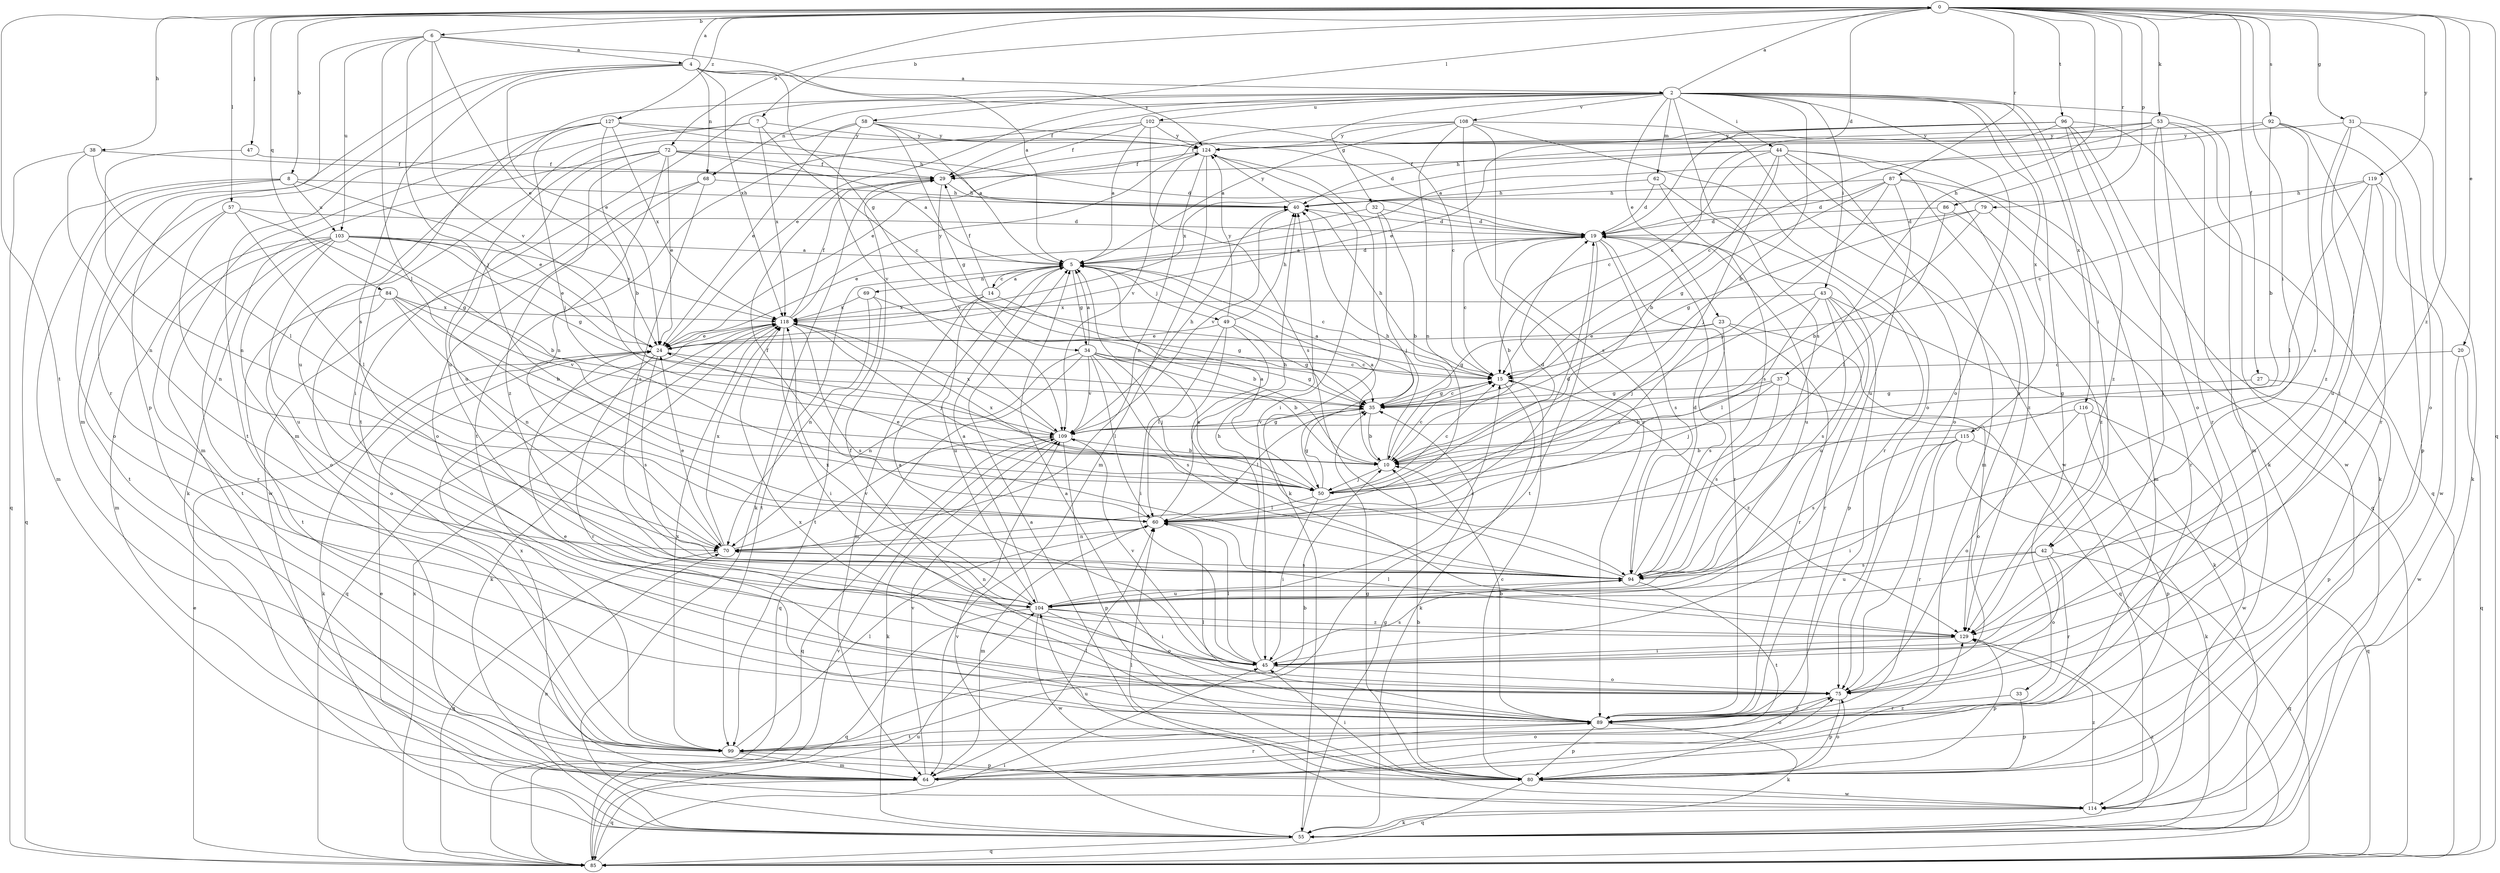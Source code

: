 strict digraph  {
0;
2;
4;
5;
6;
7;
8;
10;
14;
15;
19;
20;
23;
24;
27;
29;
31;
32;
33;
34;
35;
37;
38;
40;
42;
43;
44;
45;
47;
49;
50;
53;
55;
57;
58;
60;
62;
64;
68;
69;
70;
72;
75;
79;
80;
84;
85;
86;
87;
89;
92;
94;
96;
99;
102;
103;
104;
108;
109;
114;
115;
116;
118;
119;
124;
127;
129;
0 -> 6  [label=b];
0 -> 7  [label=b];
0 -> 8  [label=b];
0 -> 19  [label=d];
0 -> 20  [label=e];
0 -> 27  [label=f];
0 -> 31  [label=g];
0 -> 37  [label=h];
0 -> 38  [label=h];
0 -> 42  [label=i];
0 -> 47  [label=j];
0 -> 53  [label=k];
0 -> 57  [label=l];
0 -> 58  [label=l];
0 -> 72  [label=o];
0 -> 79  [label=p];
0 -> 84  [label=q];
0 -> 85  [label=q];
0 -> 86  [label=r];
0 -> 87  [label=r];
0 -> 92  [label=s];
0 -> 96  [label=t];
0 -> 99  [label=t];
0 -> 119  [label=y];
0 -> 127  [label=z];
0 -> 129  [label=z];
2 -> 0  [label=a];
2 -> 10  [label=b];
2 -> 23  [label=e];
2 -> 24  [label=e];
2 -> 29  [label=f];
2 -> 32  [label=g];
2 -> 33  [label=g];
2 -> 42  [label=i];
2 -> 43  [label=i];
2 -> 44  [label=i];
2 -> 55  [label=k];
2 -> 62  [label=m];
2 -> 64  [label=m];
2 -> 68  [label=n];
2 -> 75  [label=o];
2 -> 94  [label=s];
2 -> 99  [label=t];
2 -> 102  [label=u];
2 -> 108  [label=v];
2 -> 115  [label=x];
2 -> 116  [label=x];
4 -> 0  [label=a];
4 -> 2  [label=a];
4 -> 24  [label=e];
4 -> 34  [label=g];
4 -> 64  [label=m];
4 -> 68  [label=n];
4 -> 89  [label=r];
4 -> 94  [label=s];
4 -> 118  [label=x];
4 -> 124  [label=y];
5 -> 14  [label=c];
5 -> 15  [label=c];
5 -> 19  [label=d];
5 -> 34  [label=g];
5 -> 49  [label=j];
5 -> 69  [label=n];
5 -> 99  [label=t];
6 -> 4  [label=a];
6 -> 5  [label=a];
6 -> 24  [label=e];
6 -> 50  [label=j];
6 -> 60  [label=l];
6 -> 80  [label=p];
6 -> 103  [label=u];
6 -> 109  [label=v];
7 -> 15  [label=c];
7 -> 45  [label=i];
7 -> 64  [label=m];
7 -> 118  [label=x];
7 -> 124  [label=y];
8 -> 24  [label=e];
8 -> 40  [label=h];
8 -> 64  [label=m];
8 -> 75  [label=o];
8 -> 85  [label=q];
8 -> 103  [label=u];
10 -> 5  [label=a];
10 -> 15  [label=c];
10 -> 40  [label=h];
10 -> 50  [label=j];
14 -> 5  [label=a];
14 -> 29  [label=f];
14 -> 35  [label=g];
14 -> 64  [label=m];
14 -> 104  [label=u];
14 -> 118  [label=x];
15 -> 35  [label=g];
15 -> 40  [label=h];
15 -> 55  [label=k];
15 -> 129  [label=z];
19 -> 5  [label=a];
19 -> 10  [label=b];
19 -> 15  [label=c];
19 -> 80  [label=p];
19 -> 89  [label=r];
19 -> 94  [label=s];
19 -> 99  [label=t];
19 -> 104  [label=u];
20 -> 15  [label=c];
20 -> 85  [label=q];
20 -> 114  [label=w];
23 -> 24  [label=e];
23 -> 35  [label=g];
23 -> 85  [label=q];
23 -> 89  [label=r];
23 -> 94  [label=s];
24 -> 15  [label=c];
24 -> 55  [label=k];
24 -> 89  [label=r];
24 -> 94  [label=s];
27 -> 35  [label=g];
27 -> 80  [label=p];
29 -> 40  [label=h];
29 -> 55  [label=k];
29 -> 109  [label=v];
31 -> 45  [label=i];
31 -> 55  [label=k];
31 -> 75  [label=o];
31 -> 124  [label=y];
31 -> 129  [label=z];
32 -> 10  [label=b];
32 -> 19  [label=d];
32 -> 24  [label=e];
32 -> 50  [label=j];
33 -> 80  [label=p];
33 -> 89  [label=r];
34 -> 5  [label=a];
34 -> 10  [label=b];
34 -> 15  [label=c];
34 -> 35  [label=g];
34 -> 50  [label=j];
34 -> 60  [label=l];
34 -> 70  [label=n];
34 -> 85  [label=q];
34 -> 94  [label=s];
34 -> 109  [label=v];
35 -> 5  [label=a];
35 -> 10  [label=b];
35 -> 15  [label=c];
35 -> 60  [label=l];
35 -> 109  [label=v];
37 -> 10  [label=b];
37 -> 35  [label=g];
37 -> 50  [label=j];
37 -> 75  [label=o];
37 -> 94  [label=s];
38 -> 29  [label=f];
38 -> 60  [label=l];
38 -> 70  [label=n];
38 -> 85  [label=q];
40 -> 19  [label=d];
40 -> 109  [label=v];
40 -> 124  [label=y];
42 -> 75  [label=o];
42 -> 85  [label=q];
42 -> 89  [label=r];
42 -> 94  [label=s];
42 -> 104  [label=u];
43 -> 50  [label=j];
43 -> 55  [label=k];
43 -> 60  [label=l];
43 -> 89  [label=r];
43 -> 94  [label=s];
43 -> 104  [label=u];
43 -> 118  [label=x];
44 -> 10  [label=b];
44 -> 15  [label=c];
44 -> 29  [label=f];
44 -> 50  [label=j];
44 -> 64  [label=m];
44 -> 75  [label=o];
44 -> 85  [label=q];
44 -> 118  [label=x];
44 -> 129  [label=z];
45 -> 5  [label=a];
45 -> 40  [label=h];
45 -> 60  [label=l];
45 -> 75  [label=o];
45 -> 94  [label=s];
45 -> 109  [label=v];
47 -> 29  [label=f];
47 -> 70  [label=n];
49 -> 24  [label=e];
49 -> 35  [label=g];
49 -> 40  [label=h];
49 -> 45  [label=i];
49 -> 60  [label=l];
49 -> 124  [label=y];
49 -> 129  [label=z];
50 -> 5  [label=a];
50 -> 15  [label=c];
50 -> 19  [label=d];
50 -> 24  [label=e];
50 -> 35  [label=g];
50 -> 45  [label=i];
50 -> 60  [label=l];
50 -> 118  [label=x];
53 -> 15  [label=c];
53 -> 40  [label=h];
53 -> 45  [label=i];
53 -> 64  [label=m];
53 -> 89  [label=r];
53 -> 114  [label=w];
53 -> 124  [label=y];
55 -> 24  [label=e];
55 -> 35  [label=g];
55 -> 70  [label=n];
55 -> 85  [label=q];
55 -> 109  [label=v];
55 -> 129  [label=z];
57 -> 19  [label=d];
57 -> 35  [label=g];
57 -> 60  [label=l];
57 -> 70  [label=n];
57 -> 99  [label=t];
58 -> 5  [label=a];
58 -> 19  [label=d];
58 -> 24  [label=e];
58 -> 35  [label=g];
58 -> 104  [label=u];
58 -> 109  [label=v];
58 -> 124  [label=y];
60 -> 19  [label=d];
60 -> 29  [label=f];
60 -> 40  [label=h];
60 -> 64  [label=m];
60 -> 70  [label=n];
62 -> 19  [label=d];
62 -> 40  [label=h];
62 -> 89  [label=r];
62 -> 94  [label=s];
64 -> 60  [label=l];
64 -> 75  [label=o];
64 -> 85  [label=q];
64 -> 89  [label=r];
64 -> 109  [label=v];
64 -> 118  [label=x];
64 -> 129  [label=z];
68 -> 40  [label=h];
68 -> 75  [label=o];
68 -> 94  [label=s];
68 -> 114  [label=w];
69 -> 10  [label=b];
69 -> 70  [label=n];
69 -> 99  [label=t];
69 -> 118  [label=x];
70 -> 24  [label=e];
70 -> 85  [label=q];
70 -> 94  [label=s];
70 -> 109  [label=v];
70 -> 118  [label=x];
72 -> 5  [label=a];
72 -> 19  [label=d];
72 -> 24  [label=e];
72 -> 29  [label=f];
72 -> 55  [label=k];
72 -> 70  [label=n];
72 -> 104  [label=u];
72 -> 129  [label=z];
75 -> 80  [label=p];
75 -> 89  [label=r];
79 -> 10  [label=b];
79 -> 19  [label=d];
79 -> 35  [label=g];
79 -> 89  [label=r];
80 -> 5  [label=a];
80 -> 10  [label=b];
80 -> 15  [label=c];
80 -> 35  [label=g];
80 -> 45  [label=i];
80 -> 75  [label=o];
80 -> 85  [label=q];
80 -> 104  [label=u];
80 -> 114  [label=w];
84 -> 10  [label=b];
84 -> 70  [label=n];
84 -> 75  [label=o];
84 -> 99  [label=t];
84 -> 109  [label=v];
84 -> 118  [label=x];
85 -> 24  [label=e];
85 -> 45  [label=i];
85 -> 104  [label=u];
85 -> 109  [label=v];
85 -> 118  [label=x];
86 -> 19  [label=d];
86 -> 60  [label=l];
86 -> 129  [label=z];
87 -> 19  [label=d];
87 -> 35  [label=g];
87 -> 40  [label=h];
87 -> 50  [label=j];
87 -> 64  [label=m];
87 -> 104  [label=u];
87 -> 129  [label=z];
89 -> 5  [label=a];
89 -> 10  [label=b];
89 -> 24  [label=e];
89 -> 29  [label=f];
89 -> 55  [label=k];
89 -> 60  [label=l];
89 -> 80  [label=p];
89 -> 99  [label=t];
89 -> 118  [label=x];
92 -> 5  [label=a];
92 -> 10  [label=b];
92 -> 80  [label=p];
92 -> 89  [label=r];
92 -> 94  [label=s];
92 -> 124  [label=y];
94 -> 5  [label=a];
94 -> 19  [label=d];
94 -> 99  [label=t];
94 -> 104  [label=u];
96 -> 15  [label=c];
96 -> 24  [label=e];
96 -> 29  [label=f];
96 -> 55  [label=k];
96 -> 75  [label=o];
96 -> 85  [label=q];
96 -> 124  [label=y];
96 -> 129  [label=z];
99 -> 10  [label=b];
99 -> 60  [label=l];
99 -> 64  [label=m];
99 -> 75  [label=o];
99 -> 80  [label=p];
99 -> 118  [label=x];
102 -> 5  [label=a];
102 -> 15  [label=c];
102 -> 29  [label=f];
102 -> 94  [label=s];
102 -> 99  [label=t];
102 -> 124  [label=y];
103 -> 5  [label=a];
103 -> 10  [label=b];
103 -> 24  [label=e];
103 -> 35  [label=g];
103 -> 64  [label=m];
103 -> 75  [label=o];
103 -> 89  [label=r];
103 -> 99  [label=t];
103 -> 104  [label=u];
103 -> 118  [label=x];
104 -> 5  [label=a];
104 -> 15  [label=c];
104 -> 45  [label=i];
104 -> 70  [label=n];
104 -> 75  [label=o];
104 -> 85  [label=q];
104 -> 114  [label=w];
104 -> 118  [label=x];
104 -> 129  [label=z];
108 -> 5  [label=a];
108 -> 24  [label=e];
108 -> 70  [label=n];
108 -> 75  [label=o];
108 -> 89  [label=r];
108 -> 94  [label=s];
108 -> 114  [label=w];
108 -> 124  [label=y];
109 -> 10  [label=b];
109 -> 35  [label=g];
109 -> 40  [label=h];
109 -> 55  [label=k];
109 -> 80  [label=p];
109 -> 85  [label=q];
109 -> 118  [label=x];
114 -> 55  [label=k];
114 -> 60  [label=l];
114 -> 129  [label=z];
115 -> 10  [label=b];
115 -> 45  [label=i];
115 -> 55  [label=k];
115 -> 85  [label=q];
115 -> 89  [label=r];
115 -> 94  [label=s];
116 -> 75  [label=o];
116 -> 80  [label=p];
116 -> 109  [label=v];
116 -> 114  [label=w];
118 -> 24  [label=e];
118 -> 29  [label=f];
118 -> 45  [label=i];
118 -> 50  [label=j];
118 -> 55  [label=k];
118 -> 85  [label=q];
118 -> 94  [label=s];
118 -> 124  [label=y];
119 -> 15  [label=c];
119 -> 40  [label=h];
119 -> 45  [label=i];
119 -> 60  [label=l];
119 -> 104  [label=u];
119 -> 114  [label=w];
124 -> 29  [label=f];
124 -> 45  [label=i];
124 -> 55  [label=k];
124 -> 64  [label=m];
124 -> 70  [label=n];
124 -> 109  [label=v];
127 -> 10  [label=b];
127 -> 40  [label=h];
127 -> 50  [label=j];
127 -> 99  [label=t];
127 -> 104  [label=u];
127 -> 118  [label=x];
127 -> 124  [label=y];
129 -> 45  [label=i];
129 -> 60  [label=l];
129 -> 80  [label=p];
}
